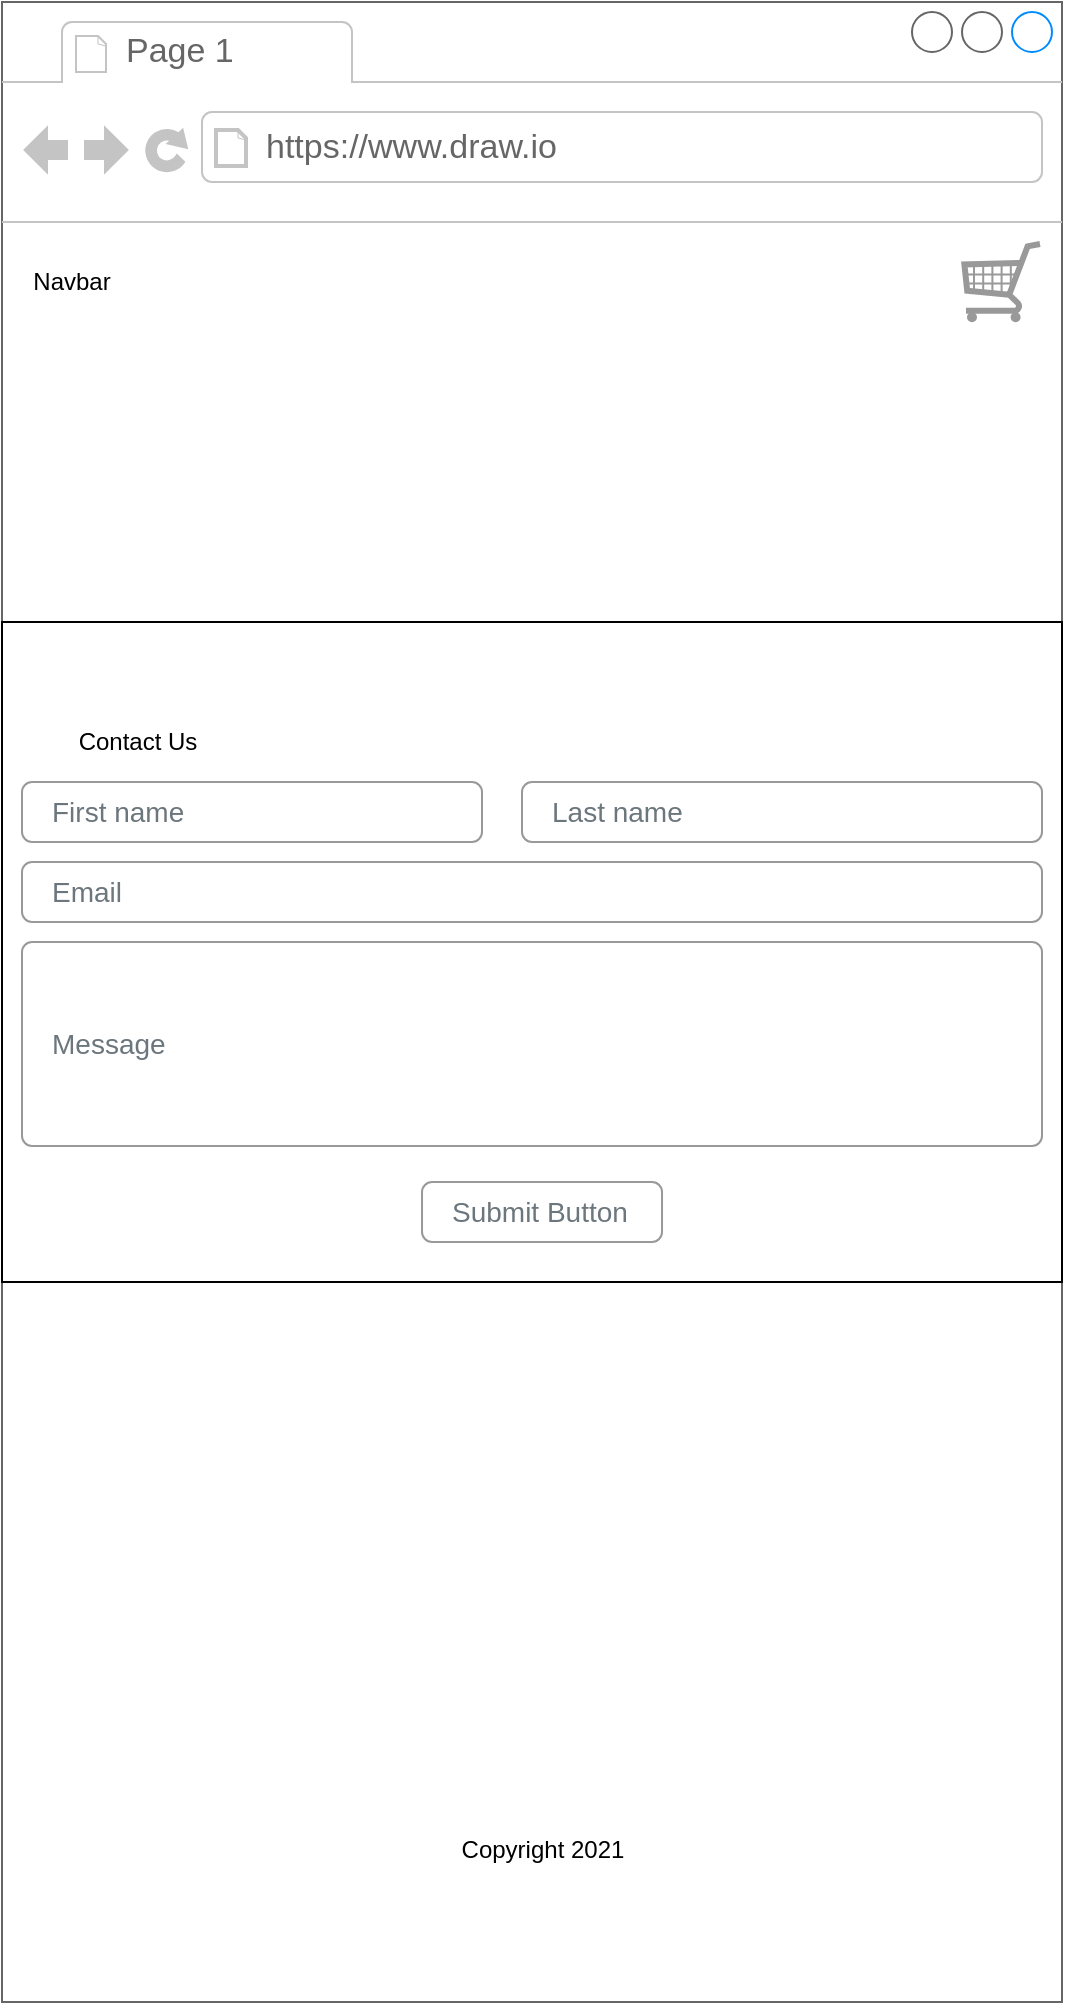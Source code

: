 <mxfile version="14.2.7" type="github">
  <diagram id="4ks3DGEPLyr1VdRXDdb_" name="Page-1">
    <mxGraphModel dx="2694" dy="1230" grid="1" gridSize="10" guides="1" tooltips="1" connect="1" arrows="1" fold="1" page="1" pageScale="1" pageWidth="850" pageHeight="1100" math="0" shadow="0">
      <root>
        <mxCell id="0" />
        <mxCell id="1" parent="0" />
        <mxCell id="LTRvE4BRYarLr9ZSw9s9-1" value="" style="strokeWidth=1;shadow=0;dashed=0;align=center;html=1;shape=mxgraph.mockup.containers.browserWindow;rSize=0;strokeColor=#666666;strokeColor2=#008cff;strokeColor3=#c4c4c4;mainText=,;recursiveResize=0;" parent="1" vertex="1">
          <mxGeometry x="140" y="190" width="530" height="1000" as="geometry" />
        </mxCell>
        <mxCell id="LTRvE4BRYarLr9ZSw9s9-2" value="Page 1" style="strokeWidth=1;shadow=0;dashed=0;align=center;html=1;shape=mxgraph.mockup.containers.anchor;fontSize=17;fontColor=#666666;align=left;" parent="LTRvE4BRYarLr9ZSw9s9-1" vertex="1">
          <mxGeometry x="60" y="12" width="110" height="26" as="geometry" />
        </mxCell>
        <mxCell id="LTRvE4BRYarLr9ZSw9s9-3" value="https://www.draw.io" style="strokeWidth=1;shadow=0;dashed=0;align=center;html=1;shape=mxgraph.mockup.containers.anchor;rSize=0;fontSize=17;fontColor=#666666;align=left;" parent="LTRvE4BRYarLr9ZSw9s9-1" vertex="1">
          <mxGeometry x="130" y="60" width="250" height="26" as="geometry" />
        </mxCell>
        <mxCell id="LTRvE4BRYarLr9ZSw9s9-5" value="" style="verticalLabelPosition=bottom;shadow=0;dashed=0;align=center;html=1;verticalAlign=top;strokeWidth=1;shape=mxgraph.mockup.misc.shoppingCart;strokeColor=#999999;" parent="LTRvE4BRYarLr9ZSw9s9-1" vertex="1">
          <mxGeometry x="480" y="120" width="40" height="40" as="geometry" />
        </mxCell>
        <mxCell id="KfPRQVcdiumOj6spdLpO-41" value="Navbar" style="text;html=1;strokeColor=none;fillColor=none;align=center;verticalAlign=middle;whiteSpace=wrap;rounded=0;" parent="LTRvE4BRYarLr9ZSw9s9-1" vertex="1">
          <mxGeometry x="14.5" y="130" width="40" height="20" as="geometry" />
        </mxCell>
        <mxCell id="KfPRQVcdiumOj6spdLpO-86" value="" style="shape=image;html=1;verticalAlign=top;verticalLabelPosition=bottom;labelBackgroundColor=#ffffff;imageAspect=0;aspect=fixed;image=https://cdn1.iconfinder.com/data/icons/logotypes/32/pinterest-128.png" parent="LTRvE4BRYarLr9ZSw9s9-1" vertex="1">
          <mxGeometry x="371.51" y="830" width="68.5" height="68.5" as="geometry" />
        </mxCell>
        <mxCell id="KfPRQVcdiumOj6spdLpO-85" value="" style="shape=image;html=1;verticalAlign=top;verticalLabelPosition=bottom;labelBackgroundColor=#ffffff;imageAspect=0;aspect=fixed;image=https://cdn4.iconfinder.com/data/icons/social-media-logos-6/512/62-instagram-128.png" parent="LTRvE4BRYarLr9ZSw9s9-1" vertex="1">
          <mxGeometry x="232.01" y="833.25" width="68" height="68" as="geometry" />
        </mxCell>
        <mxCell id="KfPRQVcdiumOj6spdLpO-84" value="" style="shape=image;html=1;verticalAlign=top;verticalLabelPosition=bottom;labelBackgroundColor=#ffffff;imageAspect=0;aspect=fixed;image=https://cdn1.iconfinder.com/data/icons/logotypes/32/facebook-128.png" parent="LTRvE4BRYarLr9ZSw9s9-1" vertex="1">
          <mxGeometry x="100.01" y="833.25" width="62" height="62" as="geometry" />
        </mxCell>
        <mxCell id="KfPRQVcdiumOj6spdLpO-87" value="Copyright 2021" style="text;html=1;strokeColor=none;fillColor=none;align=center;verticalAlign=middle;whiteSpace=wrap;rounded=0;" parent="LTRvE4BRYarLr9ZSw9s9-1" vertex="1">
          <mxGeometry x="174.64" y="914.25" width="190.75" height="20" as="geometry" />
        </mxCell>
        <mxCell id="s-dkbyYEN7iVEajenoXB-1" value="" style="rounded=0;whiteSpace=wrap;html=1;" parent="LTRvE4BRYarLr9ZSw9s9-1" vertex="1">
          <mxGeometry y="310" width="530" height="330" as="geometry" />
        </mxCell>
        <mxCell id="s-dkbyYEN7iVEajenoXB-6" value="Contact Us" style="text;html=1;strokeColor=none;fillColor=none;align=center;verticalAlign=middle;whiteSpace=wrap;rounded=0;" parent="LTRvE4BRYarLr9ZSw9s9-1" vertex="1">
          <mxGeometry x="14.5" y="360" width="105.5" height="20" as="geometry" />
        </mxCell>
        <mxCell id="s-dkbyYEN7iVEajenoXB-2" value="First name" style="html=1;shadow=0;dashed=0;shape=mxgraph.bootstrap.rrect;rSize=5;fillColor=none;strokeColor=#999999;align=left;spacing=15;fontSize=14;fontColor=#6C767D;" parent="LTRvE4BRYarLr9ZSw9s9-1" vertex="1">
          <mxGeometry x="10" y="390" width="230" height="30" as="geometry" />
        </mxCell>
        <mxCell id="s-dkbyYEN7iVEajenoXB-3" value="Last name" style="html=1;shadow=0;dashed=0;shape=mxgraph.bootstrap.rrect;rSize=5;fillColor=none;strokeColor=#999999;align=left;spacing=15;fontSize=14;fontColor=#6C767D;" parent="LTRvE4BRYarLr9ZSw9s9-1" vertex="1">
          <mxGeometry x="260" y="390" width="260" height="30" as="geometry" />
        </mxCell>
        <mxCell id="s-dkbyYEN7iVEajenoXB-4" value="Email" style="html=1;shadow=0;dashed=0;shape=mxgraph.bootstrap.rrect;rSize=5;fillColor=none;strokeColor=#999999;align=left;spacing=15;fontSize=14;fontColor=#6C767D;" parent="LTRvE4BRYarLr9ZSw9s9-1" vertex="1">
          <mxGeometry x="10" y="430" width="510" height="30" as="geometry" />
        </mxCell>
        <mxCell id="s-dkbyYEN7iVEajenoXB-5" value="Message" style="html=1;shadow=0;dashed=0;shape=mxgraph.bootstrap.rrect;rSize=5;fillColor=none;strokeColor=#999999;align=left;spacing=15;fontSize=14;fontColor=#6C767D;" parent="LTRvE4BRYarLr9ZSw9s9-1" vertex="1">
          <mxGeometry x="10" y="470" width="510" height="102" as="geometry" />
        </mxCell>
        <mxCell id="0N-FToIahFQ3Y3kk_wLn-1" value="Submit Button" style="html=1;shadow=0;dashed=0;shape=mxgraph.bootstrap.rrect;rSize=5;fillColor=none;strokeColor=#999999;align=left;spacing=15;fontSize=14;fontColor=#6C767D;" vertex="1" parent="LTRvE4BRYarLr9ZSw9s9-1">
          <mxGeometry x="210.01" y="590" width="120" height="30" as="geometry" />
        </mxCell>
      </root>
    </mxGraphModel>
  </diagram>
</mxfile>
